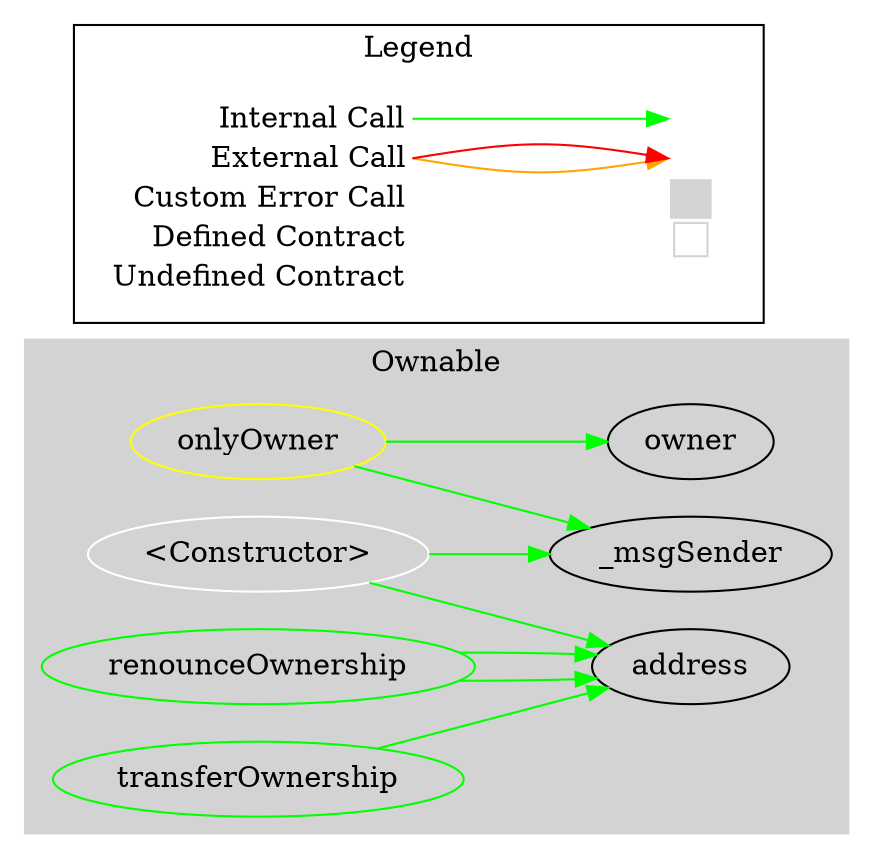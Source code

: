digraph G {
  graph [ ratio = "auto", page = "100", compound =true ];
subgraph "clusterOwnable" {
  graph [ label = "Ownable", color = "lightgray", style = "filled", bgcolor = "lightgray" ];
  "Ownable.<Constructor>" [ label = "<Constructor>", color = "white" ];
  "Ownable.owner" [ label = "owner" ];
  "Ownable.onlyOwner" [ label = "onlyOwner", color = "yellow" ];
  "Ownable.renounceOwnership" [ label = "renounceOwnership", color = "green" ];
  "Ownable.transferOwnership" [ label = "transferOwnership", color = "green" ];
  "Ownable._msgSender" [ label = "_msgSender" ];
  "Ownable.address" [ label = "address" ];
}

  "Ownable.<Constructor>";
  "Ownable._msgSender";
  "Ownable.address";
  "Ownable.onlyOwner";
  "Ownable.owner";
  "Ownable.renounceOwnership";
  "Ownable.transferOwnership";
  "Ownable.<Constructor>" -> "Ownable._msgSender" [ color = "green" ];
  "Ownable.<Constructor>" -> "Ownable.address" [ color = "green" ];
  "Ownable.onlyOwner" -> "Ownable.owner" [ color = "green" ];
  "Ownable.onlyOwner" -> "Ownable._msgSender" [ color = "green" ];
  "Ownable.renounceOwnership" -> "Ownable.address" [ color = "green" ];
  "Ownable.renounceOwnership" -> "Ownable.address" [ color = "green" ];
  "Ownable.transferOwnership" -> "Ownable.address" [ color = "green" ];


rankdir=LR
node [shape=plaintext]
subgraph cluster_01 { 
label = "Legend";
key [label=<<table border="0" cellpadding="2" cellspacing="0" cellborder="0">
  <tr><td align="right" port="i1">Internal Call</td></tr>
  <tr><td align="right" port="i2">External Call</td></tr>
  <tr><td align="right" port="i2">Custom Error Call</td></tr>
  <tr><td align="right" port="i3">Defined Contract</td></tr>
  <tr><td align="right" port="i4">Undefined Contract</td></tr>
  </table>>]
key2 [label=<<table border="0" cellpadding="2" cellspacing="0" cellborder="0">
  <tr><td port="i1">&nbsp;&nbsp;&nbsp;</td></tr>
  <tr><td port="i2">&nbsp;&nbsp;&nbsp;</td></tr>
  <tr><td port="i3" bgcolor="lightgray">&nbsp;&nbsp;&nbsp;</td></tr>
  <tr><td port="i4">
    <table border="1" cellborder="0" cellspacing="0" cellpadding="7" color="lightgray">
      <tr>
       <td></td>
      </tr>
     </table>
  </td></tr>
  </table>>]
key:i1:e -> key2:i1:w [color="green"]
key:i2:e -> key2:i2:w [color="orange"]
key:i2:e -> key2:i2:w [color="red"]
}
}

